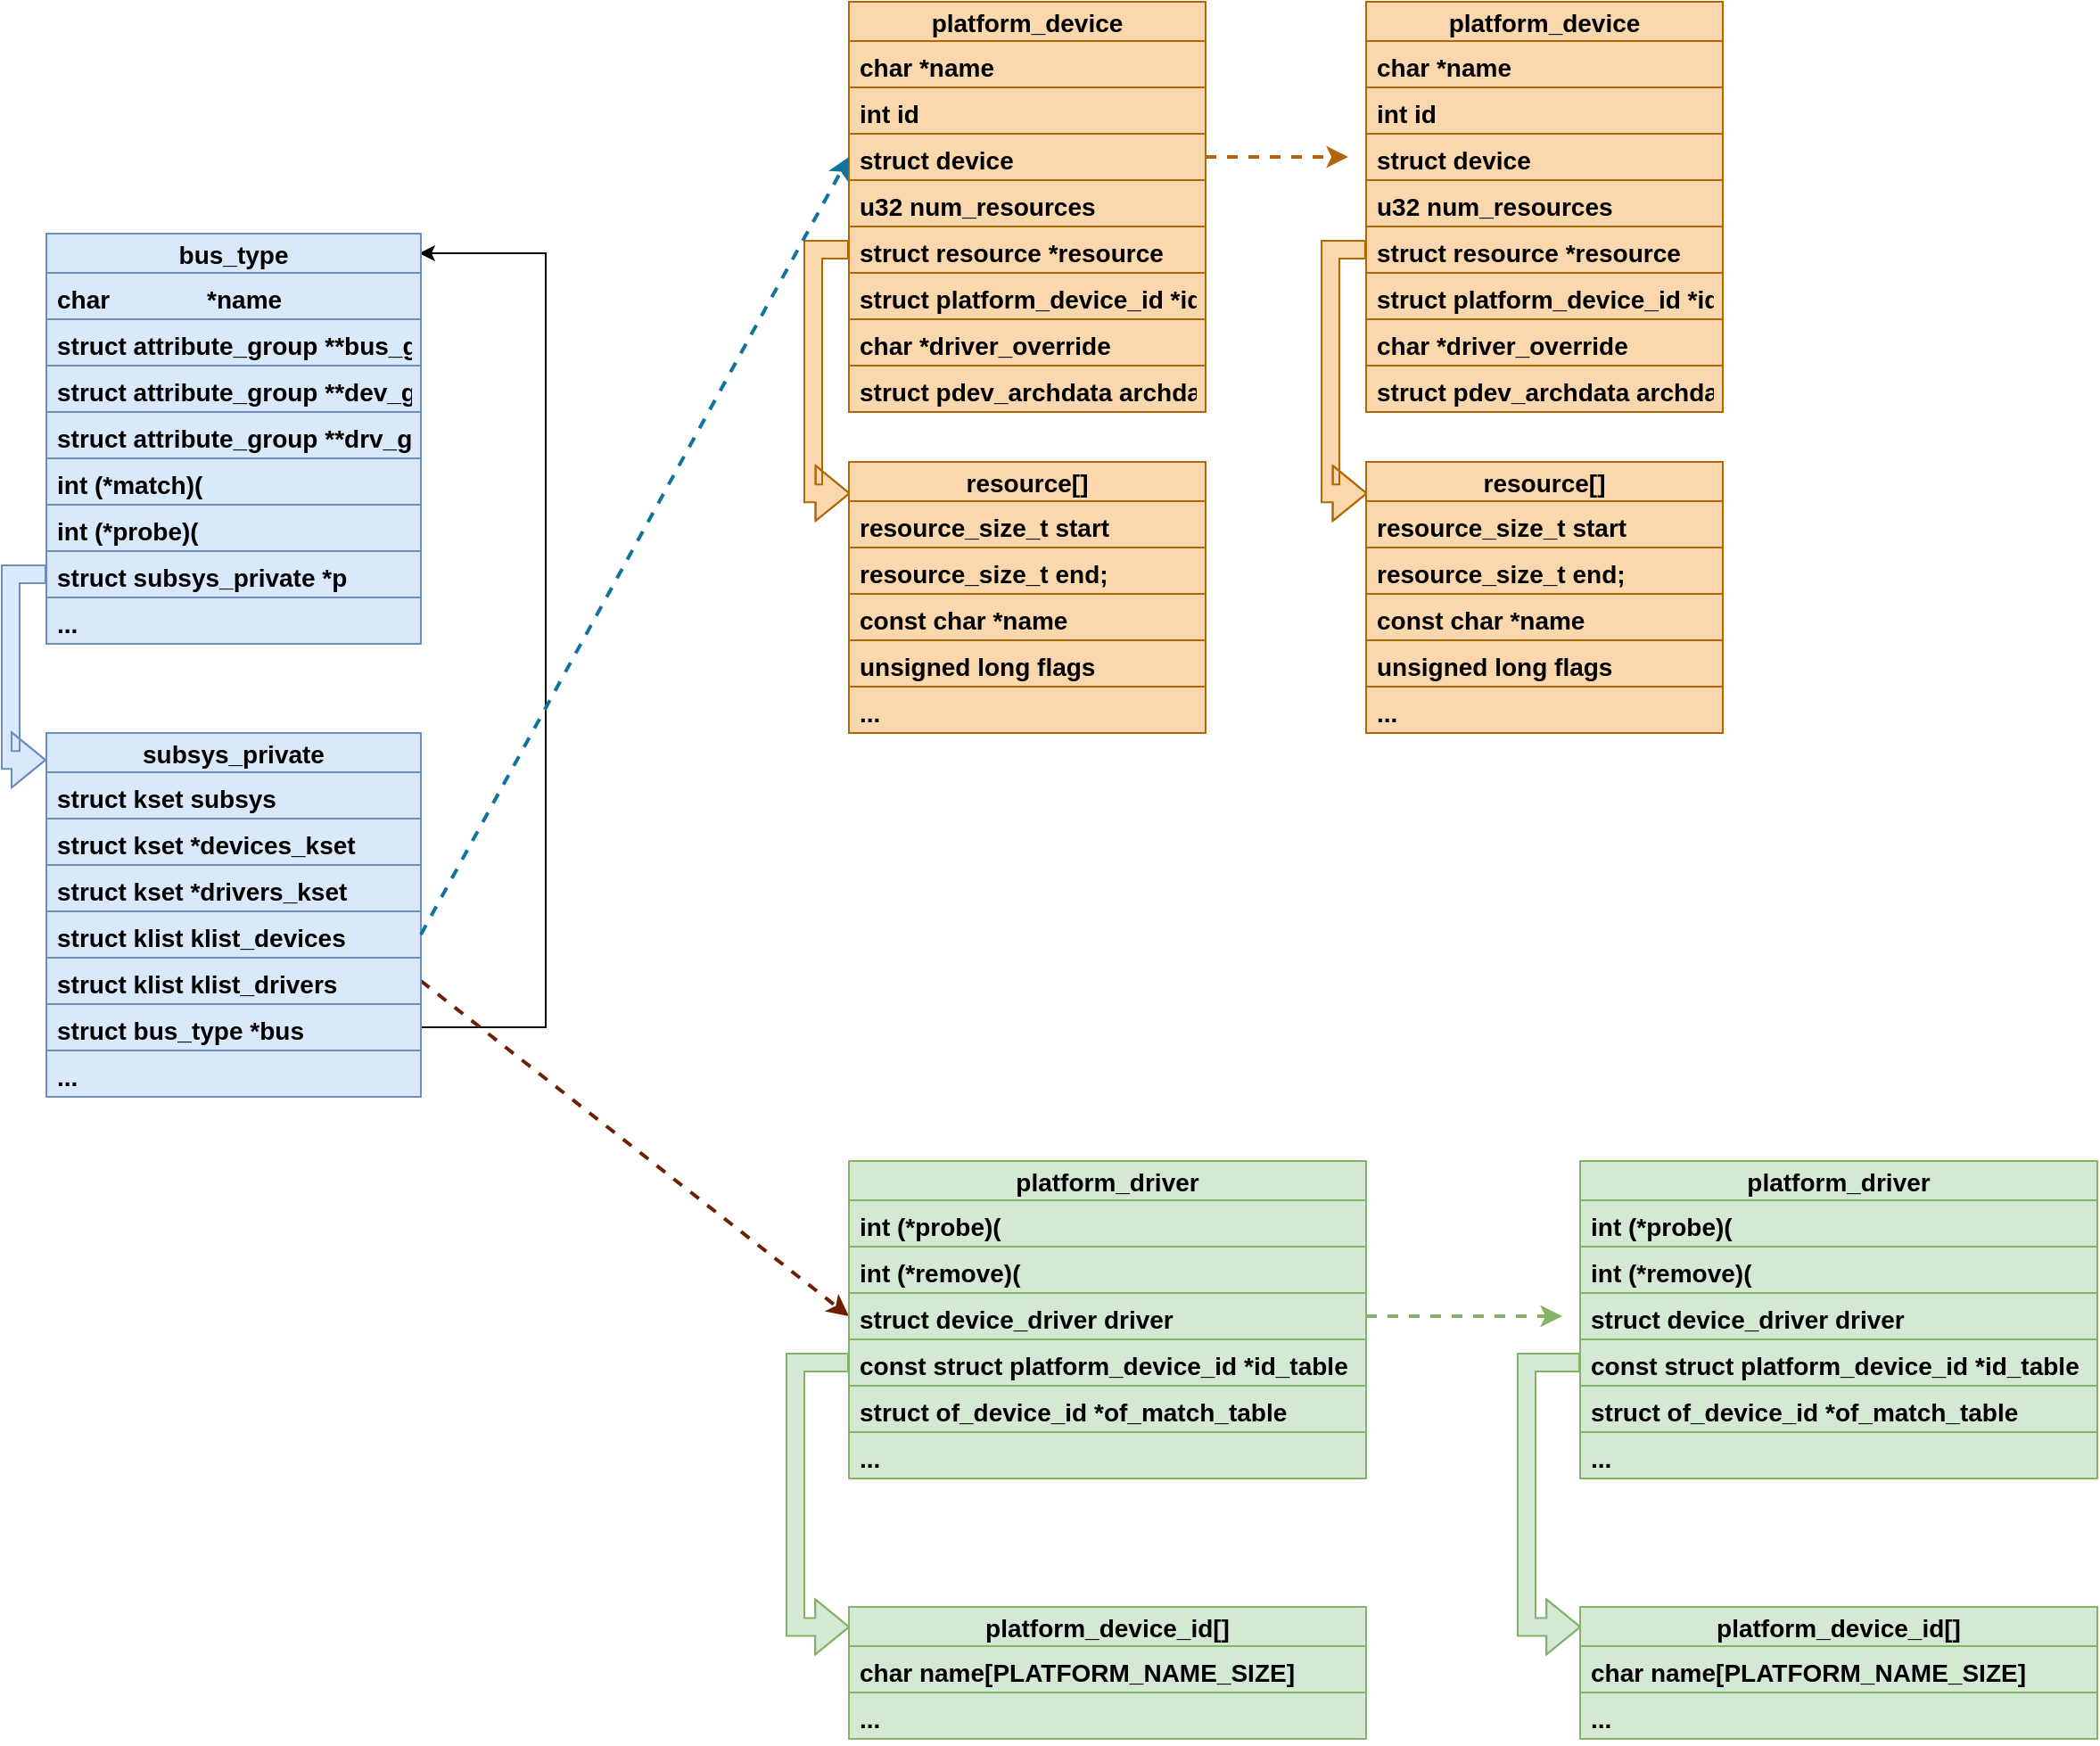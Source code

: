 <mxfile version="13.2.4" type="device"><diagram id="aXL27WoOl_0SswIxqGtq" name="第 1 页"><mxGraphModel dx="2172" dy="1612" grid="1" gridSize="10" guides="1" tooltips="1" connect="1" arrows="1" fold="1" page="1" pageScale="1" pageWidth="2339" pageHeight="3300" math="0" shadow="0"><root><mxCell id="0"/><mxCell id="1" parent="0"/><mxCell id="sJLB15ZEYWeLk40DrqPx-72" style="edgeStyle=orthogonalEdgeStyle;rounded=0;orthogonalLoop=1;jettySize=auto;html=1;entryX=0.995;entryY=0.048;entryDx=0;entryDy=0;entryPerimeter=0;fontSize=14;fontStyle=1" parent="1" source="sJLB15ZEYWeLk40DrqPx-69" target="sJLB15ZEYWeLk40DrqPx-45" edge="1"><mxGeometry relative="1" as="geometry"><Array as="points"><mxPoint x="740" y="1455"/><mxPoint x="740" y="1021"/></Array></mxGeometry></mxCell><mxCell id="sJLB15ZEYWeLk40DrqPx-73" style="edgeStyle=orthogonalEdgeStyle;rounded=0;orthogonalLoop=1;jettySize=auto;html=1;entryX=0;entryY=0.074;entryDx=0;entryDy=0;entryPerimeter=0;shape=flexArrow;fontSize=14;fontStyle=1;fillColor=#dae8fc;strokeColor=#6c8ebf;" parent="1" source="sJLB15ZEYWeLk40DrqPx-52" target="sJLB15ZEYWeLk40DrqPx-63" edge="1"><mxGeometry relative="1" as="geometry"/></mxCell><mxCell id="sJLB15ZEYWeLk40DrqPx-106" style="edgeStyle=none;rounded=0;orthogonalLoop=1;jettySize=auto;html=1;fontSize=14;fontStyle=1;exitX=1;exitY=0.5;exitDx=0;exitDy=0;fillColor=#a0522d;strokeColor=#6D1F00;dashed=1;strokeWidth=2;entryX=0;entryY=0.5;entryDx=0;entryDy=0;" parent="1" source="sJLB15ZEYWeLk40DrqPx-68" target="_lPPHwgw0YnX2loPkoH2-24" edge="1"><mxGeometry relative="1" as="geometry"><mxPoint x="590" y="1430" as="sourcePoint"/><mxPoint x="860" y="1750" as="targetPoint"/></mxGeometry></mxCell><mxCell id="sJLB15ZEYWeLk40DrqPx-45" value="bus_type" style="swimlane;fontStyle=1;childLayout=stackLayout;horizontal=1;startSize=22;horizontalStack=0;resizeParent=1;resizeParentMax=0;resizeLast=0;collapsible=1;marginBottom=0;align=center;fontSize=14;fillColor=#dae8fc;strokeColor=#6c8ebf;" parent="1" vertex="1"><mxGeometry x="460" y="1010" width="210" height="230" as="geometry"/></mxCell><mxCell id="sJLB15ZEYWeLk40DrqPx-46" value="char              *name" style="text;strokeColor=#6c8ebf;fillColor=#dae8fc;spacingLeft=4;spacingRight=4;overflow=hidden;rotatable=0;points=[[0,0.5],[1,0.5]];portConstraint=eastwest;fontSize=14;fontStyle=1" parent="sJLB15ZEYWeLk40DrqPx-45" vertex="1"><mxGeometry y="22" width="210" height="26" as="geometry"/></mxCell><mxCell id="sJLB15ZEYWeLk40DrqPx-47" value="struct attribute_group **bus_groups" style="text;strokeColor=#6c8ebf;fillColor=#dae8fc;spacingLeft=4;spacingRight=4;overflow=hidden;rotatable=0;points=[[0,0.5],[1,0.5]];portConstraint=eastwest;fontSize=14;fontStyle=1" parent="sJLB15ZEYWeLk40DrqPx-45" vertex="1"><mxGeometry y="48" width="210" height="26" as="geometry"/></mxCell><mxCell id="sJLB15ZEYWeLk40DrqPx-48" value="struct attribute_group **dev_groups" style="text;strokeColor=#6c8ebf;fillColor=#dae8fc;spacingLeft=4;spacingRight=4;overflow=hidden;rotatable=0;points=[[0,0.5],[1,0.5]];portConstraint=eastwest;fontSize=14;fontStyle=1" parent="sJLB15ZEYWeLk40DrqPx-45" vertex="1"><mxGeometry y="74" width="210" height="26" as="geometry"/></mxCell><mxCell id="sJLB15ZEYWeLk40DrqPx-49" value="struct attribute_group **drv_groups" style="text;strokeColor=#6c8ebf;fillColor=#dae8fc;spacingLeft=4;spacingRight=4;overflow=hidden;rotatable=0;points=[[0,0.5],[1,0.5]];portConstraint=eastwest;fontSize=14;fontStyle=1" parent="sJLB15ZEYWeLk40DrqPx-45" vertex="1"><mxGeometry y="100" width="210" height="26" as="geometry"/></mxCell><mxCell id="sJLB15ZEYWeLk40DrqPx-50" value="int (*match)(" style="text;strokeColor=#6c8ebf;fillColor=#dae8fc;spacingLeft=4;spacingRight=4;overflow=hidden;rotatable=0;points=[[0,0.5],[1,0.5]];portConstraint=eastwest;fontSize=14;fontStyle=1" parent="sJLB15ZEYWeLk40DrqPx-45" vertex="1"><mxGeometry y="126" width="210" height="26" as="geometry"/></mxCell><mxCell id="sJLB15ZEYWeLk40DrqPx-51" value="int (*probe)(" style="text;strokeColor=#6c8ebf;fillColor=#dae8fc;spacingLeft=4;spacingRight=4;overflow=hidden;rotatable=0;points=[[0,0.5],[1,0.5]];portConstraint=eastwest;fontSize=14;fontStyle=1" parent="sJLB15ZEYWeLk40DrqPx-45" vertex="1"><mxGeometry y="152" width="210" height="26" as="geometry"/></mxCell><mxCell id="sJLB15ZEYWeLk40DrqPx-52" value="struct subsys_private *p" style="text;strokeColor=#6c8ebf;fillColor=#dae8fc;spacingLeft=4;spacingRight=4;overflow=hidden;rotatable=0;points=[[0,0.5],[1,0.5]];portConstraint=eastwest;fontSize=14;fontStyle=1" parent="sJLB15ZEYWeLk40DrqPx-45" vertex="1"><mxGeometry y="178" width="210" height="26" as="geometry"/></mxCell><mxCell id="sJLB15ZEYWeLk40DrqPx-62" value="..." style="text;strokeColor=#6c8ebf;fillColor=#dae8fc;spacingLeft=4;spacingRight=4;overflow=hidden;rotatable=0;points=[[0,0.5],[1,0.5]];portConstraint=eastwest;fontSize=14;fontStyle=1" parent="sJLB15ZEYWeLk40DrqPx-45" vertex="1"><mxGeometry y="204" width="210" height="26" as="geometry"/></mxCell><mxCell id="sJLB15ZEYWeLk40DrqPx-63" value="subsys_private" style="swimlane;fontStyle=1;childLayout=stackLayout;horizontal=1;startSize=22;horizontalStack=0;resizeParent=1;resizeParentMax=0;resizeLast=0;collapsible=1;marginBottom=0;align=center;fontSize=14;fillColor=#dae8fc;strokeColor=#6c8ebf;" parent="1" vertex="1"><mxGeometry x="460" y="1290" width="210" height="204" as="geometry"/></mxCell><mxCell id="sJLB15ZEYWeLk40DrqPx-64" value="struct kset subsys" style="text;strokeColor=#6c8ebf;fillColor=#dae8fc;spacingLeft=4;spacingRight=4;overflow=hidden;rotatable=0;points=[[0,0.5],[1,0.5]];portConstraint=eastwest;fontSize=14;fontStyle=1" parent="sJLB15ZEYWeLk40DrqPx-63" vertex="1"><mxGeometry y="22" width="210" height="26" as="geometry"/></mxCell><mxCell id="sJLB15ZEYWeLk40DrqPx-65" value="struct kset *devices_kset" style="text;strokeColor=#6c8ebf;fillColor=#dae8fc;spacingLeft=4;spacingRight=4;overflow=hidden;rotatable=0;points=[[0,0.5],[1,0.5]];portConstraint=eastwest;fontSize=14;fontStyle=1" parent="sJLB15ZEYWeLk40DrqPx-63" vertex="1"><mxGeometry y="48" width="210" height="26" as="geometry"/></mxCell><mxCell id="sJLB15ZEYWeLk40DrqPx-66" value="struct kset *drivers_kset" style="text;strokeColor=#6c8ebf;fillColor=#dae8fc;spacingLeft=4;spacingRight=4;overflow=hidden;rotatable=0;points=[[0,0.5],[1,0.5]];portConstraint=eastwest;fontSize=14;fontStyle=1" parent="sJLB15ZEYWeLk40DrqPx-63" vertex="1"><mxGeometry y="74" width="210" height="26" as="geometry"/></mxCell><mxCell id="sJLB15ZEYWeLk40DrqPx-67" value="struct klist klist_devices" style="text;strokeColor=#6c8ebf;fillColor=#dae8fc;spacingLeft=4;spacingRight=4;overflow=hidden;rotatable=0;points=[[0,0.5],[1,0.5]];portConstraint=eastwest;fontSize=14;fontStyle=1" parent="sJLB15ZEYWeLk40DrqPx-63" vertex="1"><mxGeometry y="100" width="210" height="26" as="geometry"/></mxCell><mxCell id="sJLB15ZEYWeLk40DrqPx-68" value="struct klist klist_drivers" style="text;strokeColor=#6c8ebf;fillColor=#dae8fc;spacingLeft=4;spacingRight=4;overflow=hidden;rotatable=0;points=[[0,0.5],[1,0.5]];portConstraint=eastwest;fontSize=14;fontStyle=1" parent="sJLB15ZEYWeLk40DrqPx-63" vertex="1"><mxGeometry y="126" width="210" height="26" as="geometry"/></mxCell><mxCell id="sJLB15ZEYWeLk40DrqPx-69" value="struct bus_type *bus" style="text;strokeColor=#6c8ebf;fillColor=#dae8fc;spacingLeft=4;spacingRight=4;overflow=hidden;rotatable=0;points=[[0,0.5],[1,0.5]];portConstraint=eastwest;fontSize=14;fontStyle=1" parent="sJLB15ZEYWeLk40DrqPx-63" vertex="1"><mxGeometry y="152" width="210" height="26" as="geometry"/></mxCell><mxCell id="sJLB15ZEYWeLk40DrqPx-71" value="..." style="text;strokeColor=#6c8ebf;fillColor=#dae8fc;spacingLeft=4;spacingRight=4;overflow=hidden;rotatable=0;points=[[0,0.5],[1,0.5]];portConstraint=eastwest;fontSize=14;fontStyle=1" parent="sJLB15ZEYWeLk40DrqPx-63" vertex="1"><mxGeometry y="178" width="210" height="26" as="geometry"/></mxCell><mxCell id="_lPPHwgw0YnX2loPkoH2-20" value="platform_driver" style="swimlane;fontStyle=1;childLayout=stackLayout;horizontal=1;startSize=22;horizontalStack=0;resizeParent=1;resizeParentMax=0;resizeLast=0;collapsible=1;marginBottom=0;align=center;fontSize=14;fillColor=#d5e8d4;strokeColor=#82b366;" parent="1" vertex="1"><mxGeometry x="910" y="1530" width="290" height="178" as="geometry"/></mxCell><mxCell id="_lPPHwgw0YnX2loPkoH2-21" value="int (*probe)(" style="text;strokeColor=#82b366;fillColor=#d5e8d4;spacingLeft=4;spacingRight=4;overflow=hidden;rotatable=0;points=[[0,0.5],[1,0.5]];portConstraint=eastwest;fontSize=14;fontStyle=1" parent="_lPPHwgw0YnX2loPkoH2-20" vertex="1"><mxGeometry y="22" width="290" height="26" as="geometry"/></mxCell><mxCell id="_lPPHwgw0YnX2loPkoH2-22" value="int (*remove)(" style="text;strokeColor=#82b366;fillColor=#d5e8d4;spacingLeft=4;spacingRight=4;overflow=hidden;rotatable=0;points=[[0,0.5],[1,0.5]];portConstraint=eastwest;fontSize=14;fontStyle=1" parent="_lPPHwgw0YnX2loPkoH2-20" vertex="1"><mxGeometry y="48" width="290" height="26" as="geometry"/></mxCell><mxCell id="_lPPHwgw0YnX2loPkoH2-24" value="struct device_driver driver" style="text;strokeColor=#82b366;fillColor=#d5e8d4;spacingLeft=4;spacingRight=4;overflow=hidden;rotatable=0;points=[[0,0.5],[1,0.5]];portConstraint=eastwest;fontSize=14;fontStyle=1" parent="_lPPHwgw0YnX2loPkoH2-20" vertex="1"><mxGeometry y="74" width="290" height="26" as="geometry"/></mxCell><mxCell id="_lPPHwgw0YnX2loPkoH2-25" value="const struct platform_device_id *id_table" style="text;strokeColor=#82b366;fillColor=#d5e8d4;spacingLeft=4;spacingRight=4;overflow=hidden;rotatable=0;points=[[0,0.5],[1,0.5]];portConstraint=eastwest;fontSize=14;fontStyle=1" parent="_lPPHwgw0YnX2loPkoH2-20" vertex="1"><mxGeometry y="100" width="290" height="26" as="geometry"/></mxCell><mxCell id="_lPPHwgw0YnX2loPkoH2-28" value="struct of_device_id  *of_match_table" style="text;strokeColor=#82b366;fillColor=#d5e8d4;spacingLeft=4;spacingRight=4;overflow=hidden;rotatable=0;points=[[0,0.5],[1,0.5]];portConstraint=eastwest;fontSize=14;fontStyle=1" parent="_lPPHwgw0YnX2loPkoH2-20" vertex="1"><mxGeometry y="126" width="290" height="26" as="geometry"/></mxCell><mxCell id="h1Dw-4P8hXHXy0RDtUGk-15" value="..." style="text;strokeColor=#82b366;fillColor=#d5e8d4;spacingLeft=4;spacingRight=4;overflow=hidden;rotatable=0;points=[[0,0.5],[1,0.5]];portConstraint=eastwest;fontSize=14;fontStyle=1" parent="_lPPHwgw0YnX2loPkoH2-20" vertex="1"><mxGeometry y="152" width="290" height="26" as="geometry"/></mxCell><mxCell id="_lPPHwgw0YnX2loPkoH2-2" value="platform_device" style="swimlane;fontStyle=1;childLayout=stackLayout;horizontal=1;startSize=22;horizontalStack=0;resizeParent=1;resizeParentMax=0;resizeLast=0;collapsible=1;marginBottom=0;align=center;fontSize=14;fillColor=#fad7ac;strokeColor=#b46504;" parent="1" vertex="1"><mxGeometry x="910" y="880" width="200" height="230" as="geometry"/></mxCell><mxCell id="_lPPHwgw0YnX2loPkoH2-3" value="char&#9;*name" style="text;strokeColor=#b46504;fillColor=#fad7ac;spacingLeft=4;spacingRight=4;overflow=hidden;rotatable=0;points=[[0,0.5],[1,0.5]];portConstraint=eastwest;fontSize=14;fontStyle=1" parent="_lPPHwgw0YnX2loPkoH2-2" vertex="1"><mxGeometry y="22" width="200" height="26" as="geometry"/></mxCell><mxCell id="_lPPHwgw0YnX2loPkoH2-4" value="int&#9;&#9;id" style="text;strokeColor=#b46504;fillColor=#fad7ac;spacingLeft=4;spacingRight=4;overflow=hidden;rotatable=0;points=[[0,0.5],[1,0.5]];portConstraint=eastwest;fontSize=14;fontStyle=1" parent="_lPPHwgw0YnX2loPkoH2-2" vertex="1"><mxGeometry y="48" width="200" height="26" as="geometry"/></mxCell><mxCell id="_lPPHwgw0YnX2loPkoH2-5" value="struct device" style="text;strokeColor=#b46504;fillColor=#fad7ac;spacingLeft=4;spacingRight=4;overflow=hidden;rotatable=0;points=[[0,0.5],[1,0.5]];portConstraint=eastwest;fontSize=14;fontStyle=1" parent="_lPPHwgw0YnX2loPkoH2-2" vertex="1"><mxGeometry y="74" width="200" height="26" as="geometry"/></mxCell><mxCell id="_lPPHwgw0YnX2loPkoH2-6" value="u32&#9;&#9;num_resources" style="text;strokeColor=#b46504;fillColor=#fad7ac;spacingLeft=4;spacingRight=4;overflow=hidden;rotatable=0;points=[[0,0.5],[1,0.5]];portConstraint=eastwest;fontSize=14;fontStyle=1" parent="_lPPHwgw0YnX2loPkoH2-2" vertex="1"><mxGeometry y="100" width="200" height="26" as="geometry"/></mxCell><mxCell id="_lPPHwgw0YnX2loPkoH2-7" value="struct resource&#9;*resource" style="text;strokeColor=#b46504;fillColor=#fad7ac;spacingLeft=4;spacingRight=4;overflow=hidden;rotatable=0;points=[[0,0.5],[1,0.5]];portConstraint=eastwest;fontSize=14;fontStyle=1" parent="_lPPHwgw0YnX2loPkoH2-2" vertex="1"><mxGeometry y="126" width="200" height="26" as="geometry"/></mxCell><mxCell id="_lPPHwgw0YnX2loPkoH2-8" value="struct platform_device_id&#9;*id_entry" style="text;strokeColor=#b46504;fillColor=#fad7ac;spacingLeft=4;spacingRight=4;overflow=hidden;rotatable=0;points=[[0,0.5],[1,0.5]];portConstraint=eastwest;fontSize=14;fontStyle=1" parent="_lPPHwgw0YnX2loPkoH2-2" vertex="1"><mxGeometry y="152" width="200" height="26" as="geometry"/></mxCell><mxCell id="_lPPHwgw0YnX2loPkoH2-9" value="char *driver_override" style="text;strokeColor=#b46504;fillColor=#fad7ac;spacingLeft=4;spacingRight=4;overflow=hidden;rotatable=0;points=[[0,0.5],[1,0.5]];portConstraint=eastwest;fontSize=14;fontStyle=1" parent="_lPPHwgw0YnX2loPkoH2-2" vertex="1"><mxGeometry y="178" width="200" height="26" as="geometry"/></mxCell><mxCell id="_lPPHwgw0YnX2loPkoH2-10" value="struct pdev_archdata&#9;archdata" style="text;strokeColor=#b46504;fillColor=#fad7ac;spacingLeft=4;spacingRight=4;overflow=hidden;rotatable=0;points=[[0,0.5],[1,0.5]];portConstraint=eastwest;fontSize=14;fontStyle=1" parent="_lPPHwgw0YnX2loPkoH2-2" vertex="1"><mxGeometry y="204" width="200" height="26" as="geometry"/></mxCell><mxCell id="_lPPHwgw0YnX2loPkoH2-39" style="edgeStyle=orthogonalEdgeStyle;rounded=0;orthogonalLoop=1;jettySize=auto;html=1;entryX=0.004;entryY=0.116;entryDx=0;entryDy=0;entryPerimeter=0;strokeColor=#b46504;strokeWidth=1;fontSize=14;shape=flexArrow;fillColor=#fad7ac;fontStyle=1" parent="1" source="_lPPHwgw0YnX2loPkoH2-7" target="_lPPHwgw0YnX2loPkoH2-29" edge="1"><mxGeometry relative="1" as="geometry"/></mxCell><mxCell id="_lPPHwgw0YnX2loPkoH2-29" value="resource[]" style="swimlane;fontStyle=1;childLayout=stackLayout;horizontal=1;startSize=22;horizontalStack=0;resizeParent=1;resizeParentMax=0;resizeLast=0;collapsible=1;marginBottom=0;align=center;fontSize=14;fillColor=#fad7ac;strokeColor=#b46504;" parent="1" vertex="1"><mxGeometry x="910" y="1138" width="200" height="152" as="geometry"/></mxCell><mxCell id="_lPPHwgw0YnX2loPkoH2-30" value="resource_size_t start" style="text;strokeColor=#b46504;fillColor=#fad7ac;spacingLeft=4;spacingRight=4;overflow=hidden;rotatable=0;points=[[0,0.5],[1,0.5]];portConstraint=eastwest;fontSize=14;fontStyle=1" parent="_lPPHwgw0YnX2loPkoH2-29" vertex="1"><mxGeometry y="22" width="200" height="26" as="geometry"/></mxCell><mxCell id="_lPPHwgw0YnX2loPkoH2-31" value="resource_size_t end;" style="text;strokeColor=#b46504;fillColor=#fad7ac;spacingLeft=4;spacingRight=4;overflow=hidden;rotatable=0;points=[[0,0.5],[1,0.5]];portConstraint=eastwest;fontSize=14;fontStyle=1" parent="_lPPHwgw0YnX2loPkoH2-29" vertex="1"><mxGeometry y="48" width="200" height="26" as="geometry"/></mxCell><mxCell id="_lPPHwgw0YnX2loPkoH2-32" value="const char *name" style="text;strokeColor=#b46504;fillColor=#fad7ac;spacingLeft=4;spacingRight=4;overflow=hidden;rotatable=0;points=[[0,0.5],[1,0.5]];portConstraint=eastwest;fontSize=14;fontStyle=1" parent="_lPPHwgw0YnX2loPkoH2-29" vertex="1"><mxGeometry y="74" width="200" height="26" as="geometry"/></mxCell><mxCell id="_lPPHwgw0YnX2loPkoH2-33" value="unsigned long flags" style="text;strokeColor=#b46504;fillColor=#fad7ac;spacingLeft=4;spacingRight=4;overflow=hidden;rotatable=0;points=[[0,0.5],[1,0.5]];portConstraint=eastwest;fontSize=14;fontStyle=1" parent="_lPPHwgw0YnX2loPkoH2-29" vertex="1"><mxGeometry y="100" width="200" height="26" as="geometry"/></mxCell><mxCell id="_lPPHwgw0YnX2loPkoH2-37" value="..." style="text;strokeColor=#b46504;fillColor=#fad7ac;spacingLeft=4;spacingRight=4;overflow=hidden;rotatable=0;points=[[0,0.5],[1,0.5]];portConstraint=eastwest;fontSize=14;fontStyle=1" parent="_lPPHwgw0YnX2loPkoH2-29" vertex="1"><mxGeometry y="126" width="200" height="26" as="geometry"/></mxCell><mxCell id="_lPPHwgw0YnX2loPkoH2-58" style="edgeStyle=orthogonalEdgeStyle;shape=flexArrow;rounded=0;orthogonalLoop=1;jettySize=auto;html=1;entryX=0.002;entryY=0.152;entryDx=0;entryDy=0;entryPerimeter=0;strokeColor=#82b366;strokeWidth=1;fontSize=14;fillColor=#d5e8d4;fontStyle=1" parent="1" source="_lPPHwgw0YnX2loPkoH2-25" target="_lPPHwgw0YnX2loPkoH2-52" edge="1"><mxGeometry relative="1" as="geometry"><Array as="points"><mxPoint x="880" y="1643"/><mxPoint x="880" y="1791"/></Array></mxGeometry></mxCell><mxCell id="_lPPHwgw0YnX2loPkoH2-63" style="rounded=0;orthogonalLoop=1;jettySize=auto;html=1;strokeColor=#10739e;strokeWidth=2;fontSize=14;dashed=1;entryX=0;entryY=0.5;entryDx=0;entryDy=0;fillColor=#b1ddf0;fontStyle=1" parent="1" target="_lPPHwgw0YnX2loPkoH2-5" edge="1"><mxGeometry relative="1" as="geometry"><mxPoint x="700" y="1400" as="targetPoint"/><mxPoint x="670" y="1403" as="sourcePoint"/></mxGeometry></mxCell><mxCell id="_lPPHwgw0YnX2loPkoH2-80" style="edgeStyle=none;rounded=0;orthogonalLoop=1;jettySize=auto;html=1;dashed=1;strokeColor=#b46504;strokeWidth=2;fontSize=14;fillColor=#fad7ac;fontStyle=1" parent="1" source="_lPPHwgw0YnX2loPkoH2-5" edge="1"><mxGeometry relative="1" as="geometry"><mxPoint x="1190" y="967" as="targetPoint"/></mxGeometry></mxCell><mxCell id="_lPPHwgw0YnX2loPkoH2-91" style="edgeStyle=none;rounded=0;orthogonalLoop=1;jettySize=auto;html=1;dashed=1;strokeColor=#82b366;strokeWidth=2;fontSize=14;fillColor=#d5e8d4;fontStyle=1" parent="1" source="_lPPHwgw0YnX2loPkoH2-24" edge="1"><mxGeometry relative="1" as="geometry"><mxPoint x="1310" y="1617.0" as="targetPoint"/></mxGeometry></mxCell><mxCell id="_lPPHwgw0YnX2loPkoH2-52" value="platform_device_id[]" style="swimlane;fontStyle=1;childLayout=stackLayout;horizontal=1;startSize=22;horizontalStack=0;resizeParent=1;resizeParentMax=0;resizeLast=0;collapsible=1;marginBottom=0;align=center;fontSize=14;fillColor=#d5e8d4;strokeColor=#82b366;" parent="1" vertex="1"><mxGeometry x="910" y="1780" width="290" height="74" as="geometry"/></mxCell><mxCell id="_lPPHwgw0YnX2loPkoH2-53" value="char name[PLATFORM_NAME_SIZE]" style="text;strokeColor=#82b366;fillColor=#d5e8d4;spacingLeft=4;spacingRight=4;overflow=hidden;rotatable=0;points=[[0,0.5],[1,0.5]];portConstraint=eastwest;fontSize=14;fontStyle=1" parent="_lPPHwgw0YnX2loPkoH2-52" vertex="1"><mxGeometry y="22" width="290" height="26" as="geometry"/></mxCell><mxCell id="_lPPHwgw0YnX2loPkoH2-57" value="..." style="text;strokeColor=#82b366;fillColor=#d5e8d4;spacingLeft=4;spacingRight=4;overflow=hidden;rotatable=0;points=[[0,0.5],[1,0.5]];portConstraint=eastwest;fontSize=14;fontStyle=1" parent="_lPPHwgw0YnX2loPkoH2-52" vertex="1"><mxGeometry y="48" width="290" height="26" as="geometry"/></mxCell><mxCell id="h1Dw-4P8hXHXy0RDtUGk-36" style="edgeStyle=orthogonalEdgeStyle;rounded=0;orthogonalLoop=1;jettySize=auto;html=1;entryX=0.004;entryY=0.116;entryDx=0;entryDy=0;entryPerimeter=0;strokeColor=#b46504;strokeWidth=1;fontSize=14;shape=flexArrow;fillColor=#fad7ac;fontStyle=1" parent="1" source="h1Dw-4P8hXHXy0RDtUGk-32" target="h1Dw-4P8hXHXy0RDtUGk-37" edge="1"><mxGeometry relative="1" as="geometry"/></mxCell><mxCell id="h1Dw-4P8hXHXy0RDtUGk-51" style="edgeStyle=orthogonalEdgeStyle;shape=flexArrow;rounded=0;orthogonalLoop=1;jettySize=auto;html=1;entryX=0.002;entryY=0.152;entryDx=0;entryDy=0;entryPerimeter=0;strokeColor=#82b366;strokeWidth=1;fontSize=14;fillColor=#d5e8d4;fontStyle=1" parent="1" source="h1Dw-4P8hXHXy0RDtUGk-48" target="h1Dw-4P8hXHXy0RDtUGk-53" edge="1"><mxGeometry relative="1" as="geometry"><Array as="points"><mxPoint x="1290" y="1643"/><mxPoint x="1290" y="1791"/></Array></mxGeometry></mxCell><mxCell id="h1Dw-4P8hXHXy0RDtUGk-44" value="platform_driver" style="swimlane;fontStyle=1;childLayout=stackLayout;horizontal=1;startSize=22;horizontalStack=0;resizeParent=1;resizeParentMax=0;resizeLast=0;collapsible=1;marginBottom=0;align=center;fontSize=14;fillColor=#d5e8d4;strokeColor=#82b366;" parent="1" vertex="1"><mxGeometry x="1320" y="1530" width="290" height="178" as="geometry"/></mxCell><mxCell id="h1Dw-4P8hXHXy0RDtUGk-45" value="int (*probe)(" style="text;strokeColor=#82b366;fillColor=#d5e8d4;spacingLeft=4;spacingRight=4;overflow=hidden;rotatable=0;points=[[0,0.5],[1,0.5]];portConstraint=eastwest;fontSize=14;fontStyle=1" parent="h1Dw-4P8hXHXy0RDtUGk-44" vertex="1"><mxGeometry y="22" width="290" height="26" as="geometry"/></mxCell><mxCell id="h1Dw-4P8hXHXy0RDtUGk-46" value="int (*remove)(" style="text;strokeColor=#82b366;fillColor=#d5e8d4;spacingLeft=4;spacingRight=4;overflow=hidden;rotatable=0;points=[[0,0.5],[1,0.5]];portConstraint=eastwest;fontSize=14;fontStyle=1" parent="h1Dw-4P8hXHXy0RDtUGk-44" vertex="1"><mxGeometry y="48" width="290" height="26" as="geometry"/></mxCell><mxCell id="h1Dw-4P8hXHXy0RDtUGk-47" value="struct device_driver driver" style="text;strokeColor=#82b366;fillColor=#d5e8d4;spacingLeft=4;spacingRight=4;overflow=hidden;rotatable=0;points=[[0,0.5],[1,0.5]];portConstraint=eastwest;fontSize=14;fontStyle=1" parent="h1Dw-4P8hXHXy0RDtUGk-44" vertex="1"><mxGeometry y="74" width="290" height="26" as="geometry"/></mxCell><mxCell id="h1Dw-4P8hXHXy0RDtUGk-48" value="const struct platform_device_id *id_table" style="text;strokeColor=#82b366;fillColor=#d5e8d4;spacingLeft=4;spacingRight=4;overflow=hidden;rotatable=0;points=[[0,0.5],[1,0.5]];portConstraint=eastwest;fontSize=14;fontStyle=1" parent="h1Dw-4P8hXHXy0RDtUGk-44" vertex="1"><mxGeometry y="100" width="290" height="26" as="geometry"/></mxCell><mxCell id="h1Dw-4P8hXHXy0RDtUGk-49" value="struct of_device_id  *of_match_table" style="text;strokeColor=#82b366;fillColor=#d5e8d4;spacingLeft=4;spacingRight=4;overflow=hidden;rotatable=0;points=[[0,0.5],[1,0.5]];portConstraint=eastwest;fontSize=14;fontStyle=1" parent="h1Dw-4P8hXHXy0RDtUGk-44" vertex="1"><mxGeometry y="126" width="290" height="26" as="geometry"/></mxCell><mxCell id="h1Dw-4P8hXHXy0RDtUGk-50" value="..." style="text;strokeColor=#82b366;fillColor=#d5e8d4;spacingLeft=4;spacingRight=4;overflow=hidden;rotatable=0;points=[[0,0.5],[1,0.5]];portConstraint=eastwest;fontSize=14;fontStyle=1" parent="h1Dw-4P8hXHXy0RDtUGk-44" vertex="1"><mxGeometry y="152" width="290" height="26" as="geometry"/></mxCell><mxCell id="h1Dw-4P8hXHXy0RDtUGk-53" value="platform_device_id[]" style="swimlane;fontStyle=1;childLayout=stackLayout;horizontal=1;startSize=22;horizontalStack=0;resizeParent=1;resizeParentMax=0;resizeLast=0;collapsible=1;marginBottom=0;align=center;fontSize=14;fillColor=#d5e8d4;strokeColor=#82b366;" parent="1" vertex="1"><mxGeometry x="1320" y="1780" width="290" height="74" as="geometry"/></mxCell><mxCell id="h1Dw-4P8hXHXy0RDtUGk-54" value="char name[PLATFORM_NAME_SIZE]" style="text;strokeColor=#82b366;fillColor=#d5e8d4;spacingLeft=4;spacingRight=4;overflow=hidden;rotatable=0;points=[[0,0.5],[1,0.5]];portConstraint=eastwest;fontSize=14;fontStyle=1" parent="h1Dw-4P8hXHXy0RDtUGk-53" vertex="1"><mxGeometry y="22" width="290" height="26" as="geometry"/></mxCell><mxCell id="h1Dw-4P8hXHXy0RDtUGk-55" value="..." style="text;strokeColor=#82b366;fillColor=#d5e8d4;spacingLeft=4;spacingRight=4;overflow=hidden;rotatable=0;points=[[0,0.5],[1,0.5]];portConstraint=eastwest;fontSize=14;fontStyle=1" parent="h1Dw-4P8hXHXy0RDtUGk-53" vertex="1"><mxGeometry y="48" width="290" height="26" as="geometry"/></mxCell><mxCell id="h1Dw-4P8hXHXy0RDtUGk-27" value="platform_device" style="swimlane;fontStyle=1;childLayout=stackLayout;horizontal=1;startSize=22;horizontalStack=0;resizeParent=1;resizeParentMax=0;resizeLast=0;collapsible=1;marginBottom=0;align=center;fontSize=14;fillColor=#fad7ac;strokeColor=#b46504;" parent="1" vertex="1"><mxGeometry x="1200" y="880" width="200" height="230" as="geometry"/></mxCell><mxCell id="h1Dw-4P8hXHXy0RDtUGk-28" value="char&#9;*name" style="text;strokeColor=#b46504;fillColor=#fad7ac;spacingLeft=4;spacingRight=4;overflow=hidden;rotatable=0;points=[[0,0.5],[1,0.5]];portConstraint=eastwest;fontSize=14;fontStyle=1" parent="h1Dw-4P8hXHXy0RDtUGk-27" vertex="1"><mxGeometry y="22" width="200" height="26" as="geometry"/></mxCell><mxCell id="h1Dw-4P8hXHXy0RDtUGk-29" value="int&#9;&#9;id" style="text;strokeColor=#b46504;fillColor=#fad7ac;spacingLeft=4;spacingRight=4;overflow=hidden;rotatable=0;points=[[0,0.5],[1,0.5]];portConstraint=eastwest;fontSize=14;fontStyle=1" parent="h1Dw-4P8hXHXy0RDtUGk-27" vertex="1"><mxGeometry y="48" width="200" height="26" as="geometry"/></mxCell><mxCell id="h1Dw-4P8hXHXy0RDtUGk-30" value="struct device" style="text;strokeColor=#b46504;fillColor=#fad7ac;spacingLeft=4;spacingRight=4;overflow=hidden;rotatable=0;points=[[0,0.5],[1,0.5]];portConstraint=eastwest;fontSize=14;fontStyle=1" parent="h1Dw-4P8hXHXy0RDtUGk-27" vertex="1"><mxGeometry y="74" width="200" height="26" as="geometry"/></mxCell><mxCell id="h1Dw-4P8hXHXy0RDtUGk-31" value="u32&#9;&#9;num_resources" style="text;strokeColor=#b46504;fillColor=#fad7ac;spacingLeft=4;spacingRight=4;overflow=hidden;rotatable=0;points=[[0,0.5],[1,0.5]];portConstraint=eastwest;fontSize=14;fontStyle=1" parent="h1Dw-4P8hXHXy0RDtUGk-27" vertex="1"><mxGeometry y="100" width="200" height="26" as="geometry"/></mxCell><mxCell id="h1Dw-4P8hXHXy0RDtUGk-32" value="struct resource&#9;*resource" style="text;strokeColor=#b46504;fillColor=#fad7ac;spacingLeft=4;spacingRight=4;overflow=hidden;rotatable=0;points=[[0,0.5],[1,0.5]];portConstraint=eastwest;fontSize=14;fontStyle=1" parent="h1Dw-4P8hXHXy0RDtUGk-27" vertex="1"><mxGeometry y="126" width="200" height="26" as="geometry"/></mxCell><mxCell id="h1Dw-4P8hXHXy0RDtUGk-33" value="struct platform_device_id&#9;*id_entry" style="text;strokeColor=#b46504;fillColor=#fad7ac;spacingLeft=4;spacingRight=4;overflow=hidden;rotatable=0;points=[[0,0.5],[1,0.5]];portConstraint=eastwest;fontSize=14;fontStyle=1" parent="h1Dw-4P8hXHXy0RDtUGk-27" vertex="1"><mxGeometry y="152" width="200" height="26" as="geometry"/></mxCell><mxCell id="h1Dw-4P8hXHXy0RDtUGk-34" value="char *driver_override" style="text;strokeColor=#b46504;fillColor=#fad7ac;spacingLeft=4;spacingRight=4;overflow=hidden;rotatable=0;points=[[0,0.5],[1,0.5]];portConstraint=eastwest;fontSize=14;fontStyle=1" parent="h1Dw-4P8hXHXy0RDtUGk-27" vertex="1"><mxGeometry y="178" width="200" height="26" as="geometry"/></mxCell><mxCell id="h1Dw-4P8hXHXy0RDtUGk-35" value="struct pdev_archdata&#9;archdata" style="text;strokeColor=#b46504;fillColor=#fad7ac;spacingLeft=4;spacingRight=4;overflow=hidden;rotatable=0;points=[[0,0.5],[1,0.5]];portConstraint=eastwest;fontSize=14;fontStyle=1" parent="h1Dw-4P8hXHXy0RDtUGk-27" vertex="1"><mxGeometry y="204" width="200" height="26" as="geometry"/></mxCell><mxCell id="h1Dw-4P8hXHXy0RDtUGk-37" value="resource[]" style="swimlane;fontStyle=1;childLayout=stackLayout;horizontal=1;startSize=22;horizontalStack=0;resizeParent=1;resizeParentMax=0;resizeLast=0;collapsible=1;marginBottom=0;align=center;fontSize=14;fillColor=#fad7ac;strokeColor=#b46504;" parent="1" vertex="1"><mxGeometry x="1200" y="1138" width="200" height="152" as="geometry"/></mxCell><mxCell id="h1Dw-4P8hXHXy0RDtUGk-38" value="resource_size_t start" style="text;strokeColor=#b46504;fillColor=#fad7ac;spacingLeft=4;spacingRight=4;overflow=hidden;rotatable=0;points=[[0,0.5],[1,0.5]];portConstraint=eastwest;fontSize=14;fontStyle=1" parent="h1Dw-4P8hXHXy0RDtUGk-37" vertex="1"><mxGeometry y="22" width="200" height="26" as="geometry"/></mxCell><mxCell id="h1Dw-4P8hXHXy0RDtUGk-39" value="resource_size_t end;" style="text;strokeColor=#b46504;fillColor=#fad7ac;spacingLeft=4;spacingRight=4;overflow=hidden;rotatable=0;points=[[0,0.5],[1,0.5]];portConstraint=eastwest;fontSize=14;fontStyle=1" parent="h1Dw-4P8hXHXy0RDtUGk-37" vertex="1"><mxGeometry y="48" width="200" height="26" as="geometry"/></mxCell><mxCell id="h1Dw-4P8hXHXy0RDtUGk-40" value="const char *name" style="text;strokeColor=#b46504;fillColor=#fad7ac;spacingLeft=4;spacingRight=4;overflow=hidden;rotatable=0;points=[[0,0.5],[1,0.5]];portConstraint=eastwest;fontSize=14;fontStyle=1" parent="h1Dw-4P8hXHXy0RDtUGk-37" vertex="1"><mxGeometry y="74" width="200" height="26" as="geometry"/></mxCell><mxCell id="h1Dw-4P8hXHXy0RDtUGk-41" value="unsigned long flags" style="text;strokeColor=#b46504;fillColor=#fad7ac;spacingLeft=4;spacingRight=4;overflow=hidden;rotatable=0;points=[[0,0.5],[1,0.5]];portConstraint=eastwest;fontSize=14;fontStyle=1" parent="h1Dw-4P8hXHXy0RDtUGk-37" vertex="1"><mxGeometry y="100" width="200" height="26" as="geometry"/></mxCell><mxCell id="h1Dw-4P8hXHXy0RDtUGk-42" value="..." style="text;strokeColor=#b46504;fillColor=#fad7ac;spacingLeft=4;spacingRight=4;overflow=hidden;rotatable=0;points=[[0,0.5],[1,0.5]];portConstraint=eastwest;fontSize=14;fontStyle=1" parent="h1Dw-4P8hXHXy0RDtUGk-37" vertex="1"><mxGeometry y="126" width="200" height="26" as="geometry"/></mxCell></root></mxGraphModel></diagram></mxfile>